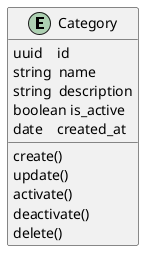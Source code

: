 @startuml

entity Category

Category : uuid    id
Category : string  name
Category : string  description
Category : boolean is_active
Category : date    created_at

Category : create()
Category : update()
Category : activate()
Category : deactivate()
Category : delete()

@enduml